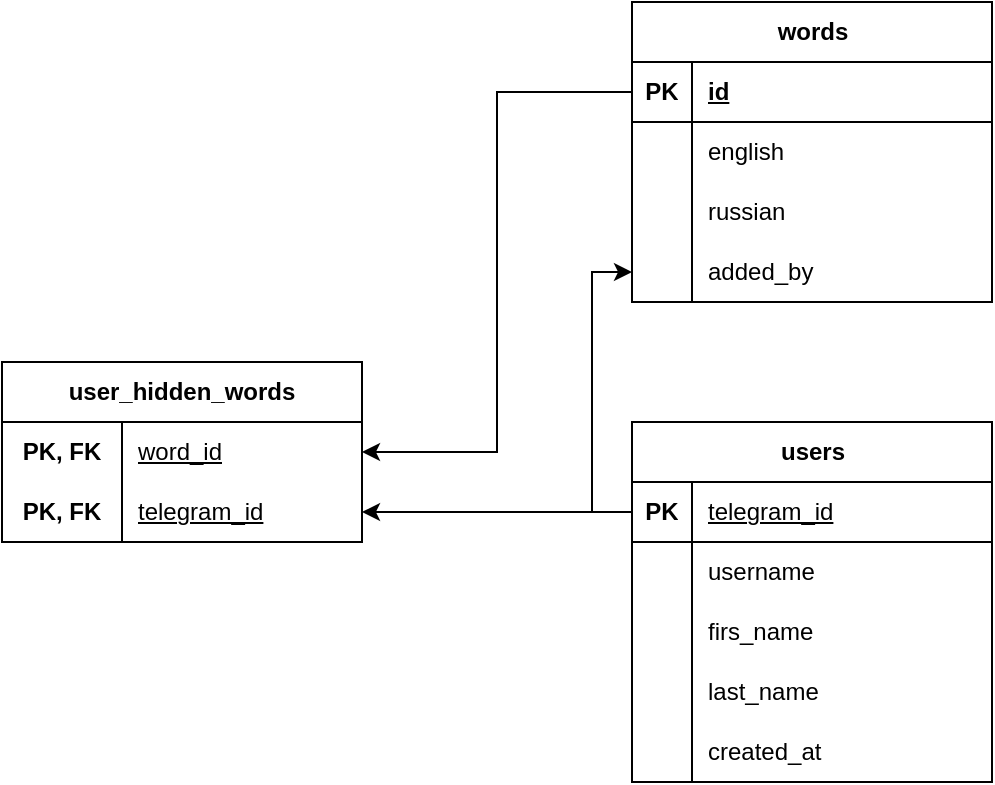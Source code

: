 <mxfile version="26.2.8">
  <diagram name="Page-1" id="dM9Y7GPttK8bCrnmVRz8">
    <mxGraphModel dx="822" dy="1124" grid="1" gridSize="10" guides="1" tooltips="1" connect="1" arrows="1" fold="1" page="1" pageScale="1" pageWidth="850" pageHeight="1100" math="0" shadow="0">
      <root>
        <mxCell id="0" />
        <mxCell id="1" parent="0" />
        <mxCell id="2HFuZL1Z6rKOVnVFCXIe-14" value="users" style="shape=table;startSize=30;container=1;collapsible=1;childLayout=tableLayout;fixedRows=1;rowLines=0;fontStyle=1;align=center;resizeLast=1;html=1;" parent="1" vertex="1">
          <mxGeometry x="425" y="410" width="180" height="180" as="geometry" />
        </mxCell>
        <mxCell id="2HFuZL1Z6rKOVnVFCXIe-15" value="" style="shape=tableRow;horizontal=0;startSize=0;swimlaneHead=0;swimlaneBody=0;fillColor=none;collapsible=0;dropTarget=0;points=[[0,0.5],[1,0.5]];portConstraint=eastwest;top=0;left=0;right=0;bottom=1;" parent="2HFuZL1Z6rKOVnVFCXIe-14" vertex="1">
          <mxGeometry y="30" width="180" height="30" as="geometry" />
        </mxCell>
        <mxCell id="2HFuZL1Z6rKOVnVFCXIe-16" value="PK" style="shape=partialRectangle;connectable=0;fillColor=none;top=0;left=0;bottom=0;right=0;fontStyle=1;overflow=hidden;whiteSpace=wrap;html=1;" parent="2HFuZL1Z6rKOVnVFCXIe-15" vertex="1">
          <mxGeometry width="30" height="30" as="geometry">
            <mxRectangle width="30" height="30" as="alternateBounds" />
          </mxGeometry>
        </mxCell>
        <mxCell id="2HFuZL1Z6rKOVnVFCXIe-17" value="&lt;span style=&quot;font-weight: 400;&quot;&gt;telegram_id&lt;/span&gt;" style="shape=partialRectangle;connectable=0;fillColor=none;top=0;left=0;bottom=0;right=0;align=left;spacingLeft=6;fontStyle=5;overflow=hidden;whiteSpace=wrap;html=1;" parent="2HFuZL1Z6rKOVnVFCXIe-15" vertex="1">
          <mxGeometry x="30" width="150" height="30" as="geometry">
            <mxRectangle width="150" height="30" as="alternateBounds" />
          </mxGeometry>
        </mxCell>
        <mxCell id="2HFuZL1Z6rKOVnVFCXIe-21" value="" style="shape=tableRow;horizontal=0;startSize=0;swimlaneHead=0;swimlaneBody=0;fillColor=none;collapsible=0;dropTarget=0;points=[[0,0.5],[1,0.5]];portConstraint=eastwest;top=0;left=0;right=0;bottom=0;" parent="2HFuZL1Z6rKOVnVFCXIe-14" vertex="1">
          <mxGeometry y="60" width="180" height="30" as="geometry" />
        </mxCell>
        <mxCell id="2HFuZL1Z6rKOVnVFCXIe-22" value="" style="shape=partialRectangle;connectable=0;fillColor=none;top=0;left=0;bottom=0;right=0;editable=1;overflow=hidden;whiteSpace=wrap;html=1;" parent="2HFuZL1Z6rKOVnVFCXIe-21" vertex="1">
          <mxGeometry width="30" height="30" as="geometry">
            <mxRectangle width="30" height="30" as="alternateBounds" />
          </mxGeometry>
        </mxCell>
        <mxCell id="2HFuZL1Z6rKOVnVFCXIe-23" value="username" style="shape=partialRectangle;connectable=0;fillColor=none;top=0;left=0;bottom=0;right=0;align=left;spacingLeft=6;overflow=hidden;whiteSpace=wrap;html=1;" parent="2HFuZL1Z6rKOVnVFCXIe-21" vertex="1">
          <mxGeometry x="30" width="150" height="30" as="geometry">
            <mxRectangle width="150" height="30" as="alternateBounds" />
          </mxGeometry>
        </mxCell>
        <mxCell id="r5-LKDodHNatOAICMYq2-1" style="shape=tableRow;horizontal=0;startSize=0;swimlaneHead=0;swimlaneBody=0;fillColor=none;collapsible=0;dropTarget=0;points=[[0,0.5],[1,0.5]];portConstraint=eastwest;top=0;left=0;right=0;bottom=0;" parent="2HFuZL1Z6rKOVnVFCXIe-14" vertex="1">
          <mxGeometry y="90" width="180" height="30" as="geometry" />
        </mxCell>
        <mxCell id="r5-LKDodHNatOAICMYq2-2" style="shape=partialRectangle;connectable=0;fillColor=none;top=0;left=0;bottom=0;right=0;editable=1;overflow=hidden;whiteSpace=wrap;html=1;" parent="r5-LKDodHNatOAICMYq2-1" vertex="1">
          <mxGeometry width="30" height="30" as="geometry">
            <mxRectangle width="30" height="30" as="alternateBounds" />
          </mxGeometry>
        </mxCell>
        <mxCell id="r5-LKDodHNatOAICMYq2-3" value="firs_name" style="shape=partialRectangle;connectable=0;fillColor=none;top=0;left=0;bottom=0;right=0;align=left;spacingLeft=6;overflow=hidden;whiteSpace=wrap;html=1;" parent="r5-LKDodHNatOAICMYq2-1" vertex="1">
          <mxGeometry x="30" width="150" height="30" as="geometry">
            <mxRectangle width="150" height="30" as="alternateBounds" />
          </mxGeometry>
        </mxCell>
        <mxCell id="r5-LKDodHNatOAICMYq2-7" style="shape=tableRow;horizontal=0;startSize=0;swimlaneHead=0;swimlaneBody=0;fillColor=none;collapsible=0;dropTarget=0;points=[[0,0.5],[1,0.5]];portConstraint=eastwest;top=0;left=0;right=0;bottom=0;" parent="2HFuZL1Z6rKOVnVFCXIe-14" vertex="1">
          <mxGeometry y="120" width="180" height="30" as="geometry" />
        </mxCell>
        <mxCell id="r5-LKDodHNatOAICMYq2-8" style="shape=partialRectangle;connectable=0;fillColor=none;top=0;left=0;bottom=0;right=0;editable=1;overflow=hidden;whiteSpace=wrap;html=1;" parent="r5-LKDodHNatOAICMYq2-7" vertex="1">
          <mxGeometry width="30" height="30" as="geometry">
            <mxRectangle width="30" height="30" as="alternateBounds" />
          </mxGeometry>
        </mxCell>
        <mxCell id="r5-LKDodHNatOAICMYq2-9" value="last_name" style="shape=partialRectangle;connectable=0;fillColor=none;top=0;left=0;bottom=0;right=0;align=left;spacingLeft=6;overflow=hidden;whiteSpace=wrap;html=1;" parent="r5-LKDodHNatOAICMYq2-7" vertex="1">
          <mxGeometry x="30" width="150" height="30" as="geometry">
            <mxRectangle width="150" height="30" as="alternateBounds" />
          </mxGeometry>
        </mxCell>
        <mxCell id="r5-LKDodHNatOAICMYq2-4" style="shape=tableRow;horizontal=0;startSize=0;swimlaneHead=0;swimlaneBody=0;fillColor=none;collapsible=0;dropTarget=0;points=[[0,0.5],[1,0.5]];portConstraint=eastwest;top=0;left=0;right=0;bottom=0;" parent="2HFuZL1Z6rKOVnVFCXIe-14" vertex="1">
          <mxGeometry y="150" width="180" height="30" as="geometry" />
        </mxCell>
        <mxCell id="r5-LKDodHNatOAICMYq2-5" style="shape=partialRectangle;connectable=0;fillColor=none;top=0;left=0;bottom=0;right=0;editable=1;overflow=hidden;whiteSpace=wrap;html=1;" parent="r5-LKDodHNatOAICMYq2-4" vertex="1">
          <mxGeometry width="30" height="30" as="geometry">
            <mxRectangle width="30" height="30" as="alternateBounds" />
          </mxGeometry>
        </mxCell>
        <mxCell id="r5-LKDodHNatOAICMYq2-6" value="created_at" style="shape=partialRectangle;connectable=0;fillColor=none;top=0;left=0;bottom=0;right=0;align=left;spacingLeft=6;overflow=hidden;whiteSpace=wrap;html=1;" parent="r5-LKDodHNatOAICMYq2-4" vertex="1">
          <mxGeometry x="30" width="150" height="30" as="geometry">
            <mxRectangle width="150" height="30" as="alternateBounds" />
          </mxGeometry>
        </mxCell>
        <mxCell id="2HFuZL1Z6rKOVnVFCXIe-27" value="words" style="shape=table;startSize=30;container=1;collapsible=1;childLayout=tableLayout;fixedRows=1;rowLines=0;fontStyle=1;align=center;resizeLast=1;html=1;" parent="1" vertex="1">
          <mxGeometry x="425" y="200" width="180" height="150" as="geometry" />
        </mxCell>
        <mxCell id="2HFuZL1Z6rKOVnVFCXIe-28" value="" style="shape=tableRow;horizontal=0;startSize=0;swimlaneHead=0;swimlaneBody=0;fillColor=none;collapsible=0;dropTarget=0;points=[[0,0.5],[1,0.5]];portConstraint=eastwest;top=0;left=0;right=0;bottom=1;" parent="2HFuZL1Z6rKOVnVFCXIe-27" vertex="1">
          <mxGeometry y="30" width="180" height="30" as="geometry" />
        </mxCell>
        <mxCell id="2HFuZL1Z6rKOVnVFCXIe-29" value="PK" style="shape=partialRectangle;connectable=0;fillColor=none;top=0;left=0;bottom=0;right=0;fontStyle=1;overflow=hidden;whiteSpace=wrap;html=1;" parent="2HFuZL1Z6rKOVnVFCXIe-28" vertex="1">
          <mxGeometry width="30" height="30" as="geometry">
            <mxRectangle width="30" height="30" as="alternateBounds" />
          </mxGeometry>
        </mxCell>
        <mxCell id="2HFuZL1Z6rKOVnVFCXIe-30" value="id" style="shape=partialRectangle;connectable=0;fillColor=none;top=0;left=0;bottom=0;right=0;align=left;spacingLeft=6;fontStyle=5;overflow=hidden;whiteSpace=wrap;html=1;" parent="2HFuZL1Z6rKOVnVFCXIe-28" vertex="1">
          <mxGeometry x="30" width="150" height="30" as="geometry">
            <mxRectangle width="150" height="30" as="alternateBounds" />
          </mxGeometry>
        </mxCell>
        <mxCell id="2HFuZL1Z6rKOVnVFCXIe-31" value="" style="shape=tableRow;horizontal=0;startSize=0;swimlaneHead=0;swimlaneBody=0;fillColor=none;collapsible=0;dropTarget=0;points=[[0,0.5],[1,0.5]];portConstraint=eastwest;top=0;left=0;right=0;bottom=0;" parent="2HFuZL1Z6rKOVnVFCXIe-27" vertex="1">
          <mxGeometry y="60" width="180" height="30" as="geometry" />
        </mxCell>
        <mxCell id="2HFuZL1Z6rKOVnVFCXIe-32" value="" style="shape=partialRectangle;connectable=0;fillColor=none;top=0;left=0;bottom=0;right=0;editable=1;overflow=hidden;whiteSpace=wrap;html=1;" parent="2HFuZL1Z6rKOVnVFCXIe-31" vertex="1">
          <mxGeometry width="30" height="30" as="geometry">
            <mxRectangle width="30" height="30" as="alternateBounds" />
          </mxGeometry>
        </mxCell>
        <mxCell id="2HFuZL1Z6rKOVnVFCXIe-33" value="english" style="shape=partialRectangle;connectable=0;fillColor=none;top=0;left=0;bottom=0;right=0;align=left;spacingLeft=6;overflow=hidden;whiteSpace=wrap;html=1;" parent="2HFuZL1Z6rKOVnVFCXIe-31" vertex="1">
          <mxGeometry x="30" width="150" height="30" as="geometry">
            <mxRectangle width="150" height="30" as="alternateBounds" />
          </mxGeometry>
        </mxCell>
        <mxCell id="2HFuZL1Z6rKOVnVFCXIe-34" value="" style="shape=tableRow;horizontal=0;startSize=0;swimlaneHead=0;swimlaneBody=0;fillColor=none;collapsible=0;dropTarget=0;points=[[0,0.5],[1,0.5]];portConstraint=eastwest;top=0;left=0;right=0;bottom=0;" parent="2HFuZL1Z6rKOVnVFCXIe-27" vertex="1">
          <mxGeometry y="90" width="180" height="30" as="geometry" />
        </mxCell>
        <mxCell id="2HFuZL1Z6rKOVnVFCXIe-35" value="" style="shape=partialRectangle;connectable=0;fillColor=none;top=0;left=0;bottom=0;right=0;editable=1;overflow=hidden;whiteSpace=wrap;html=1;" parent="2HFuZL1Z6rKOVnVFCXIe-34" vertex="1">
          <mxGeometry width="30" height="30" as="geometry">
            <mxRectangle width="30" height="30" as="alternateBounds" />
          </mxGeometry>
        </mxCell>
        <mxCell id="2HFuZL1Z6rKOVnVFCXIe-36" value="russian" style="shape=partialRectangle;connectable=0;fillColor=none;top=0;left=0;bottom=0;right=0;align=left;spacingLeft=6;overflow=hidden;whiteSpace=wrap;html=1;" parent="2HFuZL1Z6rKOVnVFCXIe-34" vertex="1">
          <mxGeometry x="30" width="150" height="30" as="geometry">
            <mxRectangle width="150" height="30" as="alternateBounds" />
          </mxGeometry>
        </mxCell>
        <mxCell id="YvpSAQ9VPidZuhl-CYnl-1" style="shape=tableRow;horizontal=0;startSize=0;swimlaneHead=0;swimlaneBody=0;fillColor=none;collapsible=0;dropTarget=0;points=[[0,0.5],[1,0.5]];portConstraint=eastwest;top=0;left=0;right=0;bottom=0;" vertex="1" parent="2HFuZL1Z6rKOVnVFCXIe-27">
          <mxGeometry y="120" width="180" height="30" as="geometry" />
        </mxCell>
        <mxCell id="YvpSAQ9VPidZuhl-CYnl-2" style="shape=partialRectangle;connectable=0;fillColor=none;top=0;left=0;bottom=0;right=0;editable=1;overflow=hidden;whiteSpace=wrap;html=1;" vertex="1" parent="YvpSAQ9VPidZuhl-CYnl-1">
          <mxGeometry width="30" height="30" as="geometry">
            <mxRectangle width="30" height="30" as="alternateBounds" />
          </mxGeometry>
        </mxCell>
        <mxCell id="YvpSAQ9VPidZuhl-CYnl-3" value="added_by" style="shape=partialRectangle;connectable=0;fillColor=none;top=0;left=0;bottom=0;right=0;align=left;spacingLeft=6;overflow=hidden;whiteSpace=wrap;html=1;" vertex="1" parent="YvpSAQ9VPidZuhl-CYnl-1">
          <mxGeometry x="30" width="150" height="30" as="geometry">
            <mxRectangle width="150" height="30" as="alternateBounds" />
          </mxGeometry>
        </mxCell>
        <mxCell id="2HFuZL1Z6rKOVnVFCXIe-109" value="&lt;span style=&quot;text-wrap-mode: nowrap;&quot;&gt;user_hidden_words&lt;/span&gt;" style="shape=table;startSize=30;container=1;collapsible=1;childLayout=tableLayout;fixedRows=1;rowLines=0;fontStyle=1;align=center;resizeLast=1;html=1;whiteSpace=wrap;" parent="1" vertex="1">
          <mxGeometry x="110" y="380" width="180" height="90" as="geometry" />
        </mxCell>
        <mxCell id="2HFuZL1Z6rKOVnVFCXIe-110" value="" style="shape=tableRow;horizontal=0;startSize=0;swimlaneHead=0;swimlaneBody=0;fillColor=none;collapsible=0;dropTarget=0;points=[[0,0.5],[1,0.5]];portConstraint=eastwest;top=0;left=0;right=0;bottom=0;html=1;" parent="2HFuZL1Z6rKOVnVFCXIe-109" vertex="1">
          <mxGeometry y="30" width="180" height="30" as="geometry" />
        </mxCell>
        <mxCell id="2HFuZL1Z6rKOVnVFCXIe-111" value="PK, FK" style="shape=partialRectangle;connectable=0;fillColor=none;top=0;left=0;bottom=0;right=0;fontStyle=1;overflow=hidden;html=1;whiteSpace=wrap;" parent="2HFuZL1Z6rKOVnVFCXIe-110" vertex="1">
          <mxGeometry width="60" height="30" as="geometry">
            <mxRectangle width="60" height="30" as="alternateBounds" />
          </mxGeometry>
        </mxCell>
        <mxCell id="2HFuZL1Z6rKOVnVFCXIe-112" value="&lt;span style=&quot;font-weight: 400;&quot;&gt;word_id&lt;/span&gt;" style="shape=partialRectangle;connectable=0;fillColor=none;top=0;left=0;bottom=0;right=0;align=left;spacingLeft=6;fontStyle=5;overflow=hidden;html=1;whiteSpace=wrap;" parent="2HFuZL1Z6rKOVnVFCXIe-110" vertex="1">
          <mxGeometry x="60" width="120" height="30" as="geometry">
            <mxRectangle width="120" height="30" as="alternateBounds" />
          </mxGeometry>
        </mxCell>
        <mxCell id="2HFuZL1Z6rKOVnVFCXIe-113" value="" style="shape=tableRow;horizontal=0;startSize=0;swimlaneHead=0;swimlaneBody=0;fillColor=none;collapsible=0;dropTarget=0;points=[[0,0.5],[1,0.5]];portConstraint=eastwest;top=0;left=0;right=0;bottom=1;html=1;" parent="2HFuZL1Z6rKOVnVFCXIe-109" vertex="1">
          <mxGeometry y="60" width="180" height="30" as="geometry" />
        </mxCell>
        <mxCell id="2HFuZL1Z6rKOVnVFCXIe-114" value="PK, FK" style="shape=partialRectangle;connectable=0;fillColor=none;top=0;left=0;bottom=0;right=0;fontStyle=1;overflow=hidden;html=1;whiteSpace=wrap;" parent="2HFuZL1Z6rKOVnVFCXIe-113" vertex="1">
          <mxGeometry width="60" height="30" as="geometry">
            <mxRectangle width="60" height="30" as="alternateBounds" />
          </mxGeometry>
        </mxCell>
        <mxCell id="2HFuZL1Z6rKOVnVFCXIe-115" value="&lt;span style=&quot;font-weight: 400;&quot;&gt;telegram_id&lt;/span&gt;" style="shape=partialRectangle;connectable=0;fillColor=none;top=0;left=0;bottom=0;right=0;align=left;spacingLeft=6;fontStyle=5;overflow=hidden;html=1;whiteSpace=wrap;" parent="2HFuZL1Z6rKOVnVFCXIe-113" vertex="1">
          <mxGeometry x="60" width="120" height="30" as="geometry">
            <mxRectangle width="120" height="30" as="alternateBounds" />
          </mxGeometry>
        </mxCell>
        <mxCell id="YvpSAQ9VPidZuhl-CYnl-8" style="edgeStyle=orthogonalEdgeStyle;rounded=0;orthogonalLoop=1;jettySize=auto;html=1;entryX=1;entryY=0.5;entryDx=0;entryDy=0;" edge="1" parent="1" source="2HFuZL1Z6rKOVnVFCXIe-15" target="2HFuZL1Z6rKOVnVFCXIe-113">
          <mxGeometry relative="1" as="geometry" />
        </mxCell>
        <mxCell id="YvpSAQ9VPidZuhl-CYnl-9" style="edgeStyle=orthogonalEdgeStyle;rounded=0;orthogonalLoop=1;jettySize=auto;html=1;entryX=0;entryY=0.5;entryDx=0;entryDy=0;" edge="1" parent="1" source="2HFuZL1Z6rKOVnVFCXIe-15" target="YvpSAQ9VPidZuhl-CYnl-1">
          <mxGeometry relative="1" as="geometry" />
        </mxCell>
        <mxCell id="YvpSAQ9VPidZuhl-CYnl-10" style="edgeStyle=orthogonalEdgeStyle;rounded=0;orthogonalLoop=1;jettySize=auto;html=1;entryX=1;entryY=0.5;entryDx=0;entryDy=0;" edge="1" parent="1" source="2HFuZL1Z6rKOVnVFCXIe-28" target="2HFuZL1Z6rKOVnVFCXIe-110">
          <mxGeometry relative="1" as="geometry" />
        </mxCell>
      </root>
    </mxGraphModel>
  </diagram>
</mxfile>
